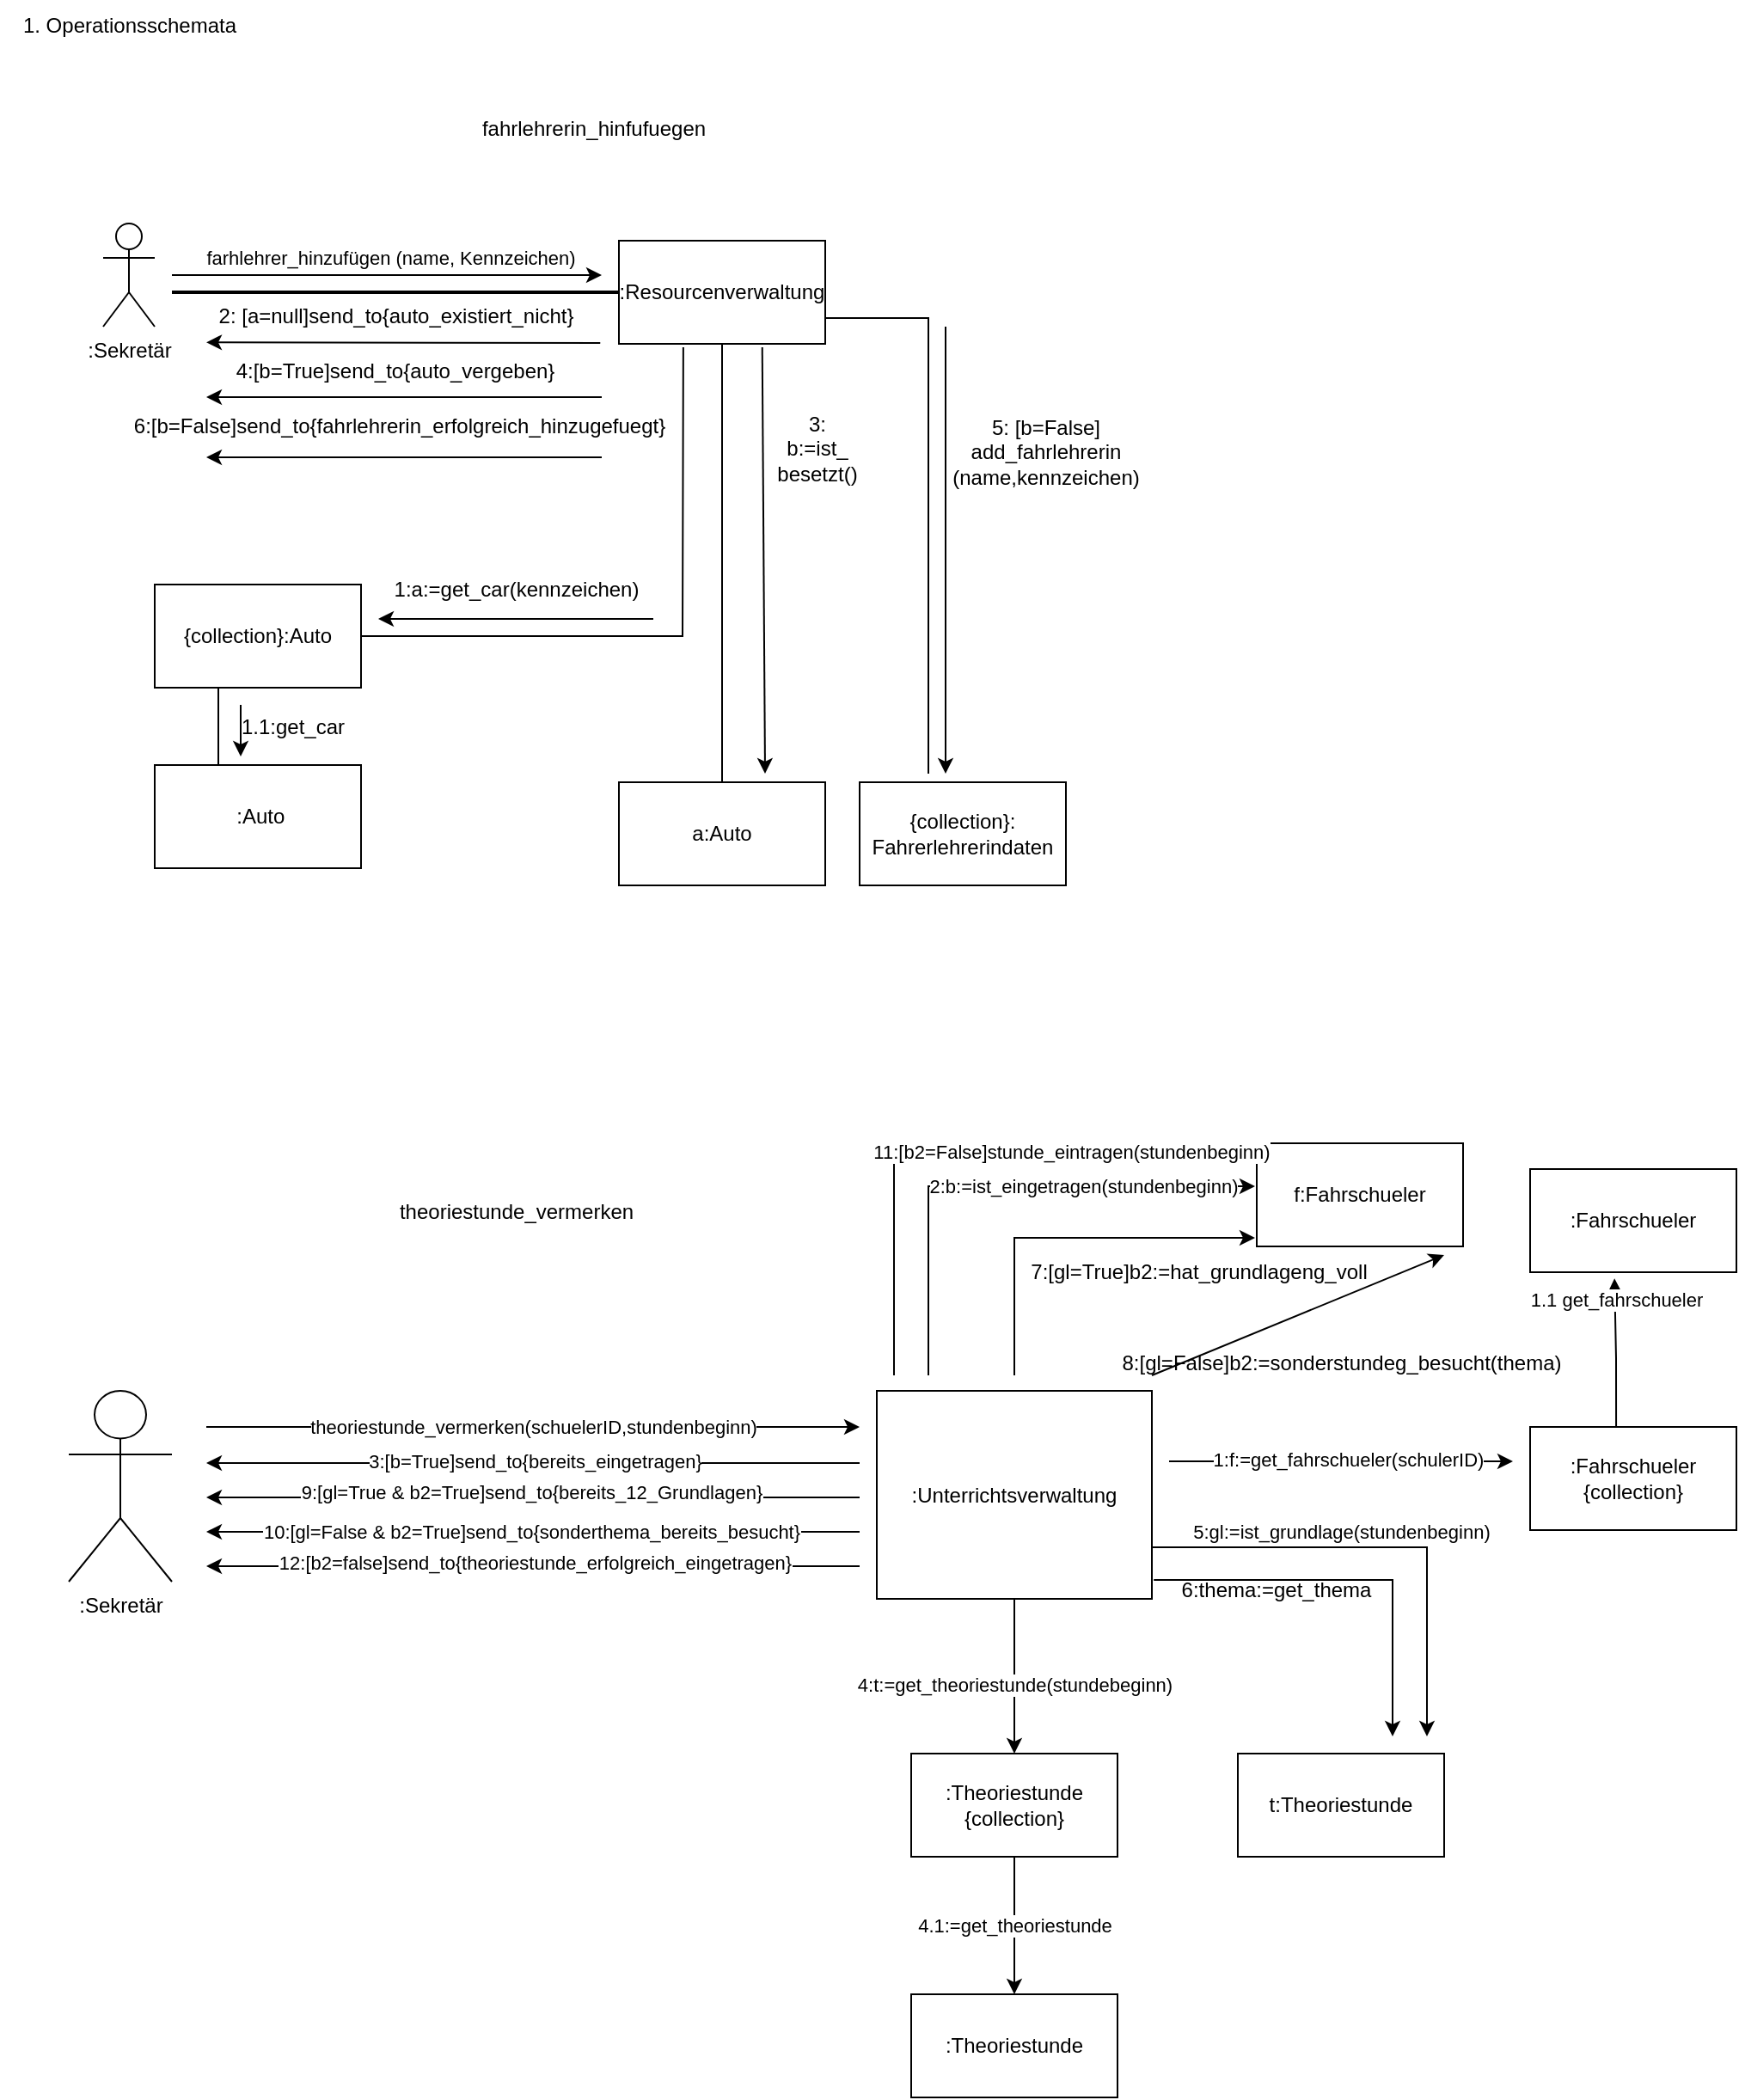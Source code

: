 <mxfile version="22.1.4" type="github">
  <diagram name="Page-1" id="LbJquXeahdp7IvyI3gh7">
    <mxGraphModel dx="1053" dy="791" grid="1" gridSize="10" guides="1" tooltips="1" connect="1" arrows="1" fold="1" page="1" pageScale="1" pageWidth="827" pageHeight="1169" math="0" shadow="0">
      <root>
        <mxCell id="0" />
        <mxCell id="1" parent="0" />
        <mxCell id="NwTE_3BF-HPKNPJaqcbn-1" value=":Sekretär" style="shape=umlActor;verticalLabelPosition=bottom;verticalAlign=top;html=1;outlineConnect=0;" parent="1" vertex="1">
          <mxGeometry x="80" y="200" width="30" height="60" as="geometry" />
        </mxCell>
        <mxCell id="NwTE_3BF-HPKNPJaqcbn-2" value=":Resourcenverwaltung" style="rounded=0;whiteSpace=wrap;html=1;" parent="1" vertex="1">
          <mxGeometry x="380" y="210" width="120" height="60" as="geometry" />
        </mxCell>
        <mxCell id="NwTE_3BF-HPKNPJaqcbn-3" value="" style="endArrow=classic;html=1;rounded=0;" parent="1" edge="1">
          <mxGeometry width="50" height="50" relative="1" as="geometry">
            <mxPoint x="120" y="230" as="sourcePoint" />
            <mxPoint x="370" y="230" as="targetPoint" />
          </mxGeometry>
        </mxCell>
        <mxCell id="NwTE_3BF-HPKNPJaqcbn-4" value="farhlehrer_hinzufügen (name, Kennzeichen)" style="edgeLabel;html=1;align=center;verticalAlign=middle;resizable=0;points=[];" parent="NwTE_3BF-HPKNPJaqcbn-3" vertex="1" connectable="0">
          <mxGeometry x="0.016" y="3" relative="1" as="geometry">
            <mxPoint y="-7" as="offset" />
          </mxGeometry>
        </mxCell>
        <mxCell id="NwTE_3BF-HPKNPJaqcbn-5" value="" style="endArrow=none;html=1;rounded=0;entryX=0;entryY=0.5;entryDx=0;entryDy=0;strokeWidth=2;" parent="1" target="NwTE_3BF-HPKNPJaqcbn-2" edge="1">
          <mxGeometry width="50" height="50" relative="1" as="geometry">
            <mxPoint x="120" y="240" as="sourcePoint" />
            <mxPoint x="440" y="310" as="targetPoint" />
          </mxGeometry>
        </mxCell>
        <mxCell id="NwTE_3BF-HPKNPJaqcbn-6" value="2: [a=null]send_to{auto_existiert_nicht}" style="text;html=1;align=center;verticalAlign=middle;resizable=0;points=[];autosize=1;strokeColor=none;fillColor=none;" parent="1" vertex="1">
          <mxGeometry x="135" y="239.17" width="230" height="30" as="geometry" />
        </mxCell>
        <mxCell id="NwTE_3BF-HPKNPJaqcbn-7" value="" style="endArrow=classic;html=1;rounded=0;exitX=1.018;exitY=1.011;exitDx=0;exitDy=0;exitPerimeter=0;" parent="1" source="NwTE_3BF-HPKNPJaqcbn-6" edge="1">
          <mxGeometry width="50" height="50" relative="1" as="geometry">
            <mxPoint x="370" y="279.17" as="sourcePoint" />
            <mxPoint x="140" y="269.17" as="targetPoint" />
          </mxGeometry>
        </mxCell>
        <mxCell id="NwTE_3BF-HPKNPJaqcbn-8" value="4:[b=True]send_to{auto_vergeben}" style="text;html=1;strokeColor=none;fillColor=none;align=center;verticalAlign=middle;whiteSpace=wrap;rounded=0;" parent="1" vertex="1">
          <mxGeometry x="150" y="271" width="200" height="30" as="geometry" />
        </mxCell>
        <mxCell id="NwTE_3BF-HPKNPJaqcbn-10" value="" style="endArrow=classic;html=1;rounded=0;" parent="1" edge="1">
          <mxGeometry width="50" height="50" relative="1" as="geometry">
            <mxPoint x="370" y="301" as="sourcePoint" />
            <mxPoint x="140" y="301" as="targetPoint" />
          </mxGeometry>
        </mxCell>
        <mxCell id="NwTE_3BF-HPKNPJaqcbn-16" value="3:&lt;br&gt;b:=ist_&lt;br&gt;besetzt()" style="text;html=1;align=center;verticalAlign=middle;resizable=0;points=[];autosize=1;strokeColor=none;fillColor=none;" parent="1" vertex="1">
          <mxGeometry x="460" y="301" width="70" height="60" as="geometry" />
        </mxCell>
        <mxCell id="NwTE_3BF-HPKNPJaqcbn-17" value="{collection}:Auto" style="whiteSpace=wrap;html=1;" parent="1" vertex="1">
          <mxGeometry x="110" y="410" width="120" height="60" as="geometry" />
        </mxCell>
        <mxCell id="NwTE_3BF-HPKNPJaqcbn-18" value="" style="endArrow=none;html=1;rounded=0;entryX=0.312;entryY=1.033;entryDx=0;entryDy=0;entryPerimeter=0;exitX=1;exitY=0.5;exitDx=0;exitDy=0;" parent="1" source="NwTE_3BF-HPKNPJaqcbn-17" target="NwTE_3BF-HPKNPJaqcbn-2" edge="1">
          <mxGeometry width="50" height="50" relative="1" as="geometry">
            <mxPoint x="417" y="440" as="sourcePoint" />
            <mxPoint x="440" y="260" as="targetPoint" />
            <Array as="points">
              <mxPoint x="417" y="440" />
            </Array>
          </mxGeometry>
        </mxCell>
        <mxCell id="NwTE_3BF-HPKNPJaqcbn-19" value="" style="endArrow=classic;html=1;rounded=0;" parent="1" edge="1">
          <mxGeometry width="50" height="50" relative="1" as="geometry">
            <mxPoint x="400" y="430" as="sourcePoint" />
            <mxPoint x="240" y="430" as="targetPoint" />
          </mxGeometry>
        </mxCell>
        <mxCell id="NwTE_3BF-HPKNPJaqcbn-20" value="1:a:=get_car(kennzeichen)" style="text;html=1;align=center;verticalAlign=middle;resizable=0;points=[];autosize=1;strokeColor=none;fillColor=none;" parent="1" vertex="1">
          <mxGeometry x="235" y="398" width="170" height="30" as="geometry" />
        </mxCell>
        <mxCell id="NwTE_3BF-HPKNPJaqcbn-22" value="&amp;nbsp;:Auto" style="whiteSpace=wrap;html=1;" parent="1" vertex="1">
          <mxGeometry x="110" y="515" width="120" height="60" as="geometry" />
        </mxCell>
        <mxCell id="NwTE_3BF-HPKNPJaqcbn-23" value="" style="endArrow=none;html=1;rounded=0;entryX=0.5;entryY=0;entryDx=0;entryDy=0;exitX=0.5;exitY=1;exitDx=0;exitDy=0;" parent="1" edge="1">
          <mxGeometry width="50" height="50" relative="1" as="geometry">
            <mxPoint x="147" y="470" as="sourcePoint" />
            <mxPoint x="147" y="515" as="targetPoint" />
          </mxGeometry>
        </mxCell>
        <mxCell id="NwTE_3BF-HPKNPJaqcbn-24" value="" style="endArrow=classic;html=1;rounded=0;" parent="1" edge="1">
          <mxGeometry width="50" height="50" relative="1" as="geometry">
            <mxPoint x="160" y="480" as="sourcePoint" />
            <mxPoint x="160" y="510" as="targetPoint" />
          </mxGeometry>
        </mxCell>
        <mxCell id="NwTE_3BF-HPKNPJaqcbn-25" value="1.1:get_car" style="text;html=1;align=center;verticalAlign=middle;resizable=0;points=[];autosize=1;strokeColor=none;fillColor=none;" parent="1" vertex="1">
          <mxGeometry x="150" y="478" width="80" height="30" as="geometry" />
        </mxCell>
        <mxCell id="NwTE_3BF-HPKNPJaqcbn-26" value="a:Auto" style="whiteSpace=wrap;html=1;" parent="1" vertex="1">
          <mxGeometry x="380" y="525" width="120" height="60" as="geometry" />
        </mxCell>
        <mxCell id="NwTE_3BF-HPKNPJaqcbn-27" value="" style="endArrow=none;html=1;rounded=0;entryX=0.5;entryY=1;entryDx=0;entryDy=0;exitX=0.5;exitY=0;exitDx=0;exitDy=0;" parent="1" source="NwTE_3BF-HPKNPJaqcbn-26" target="NwTE_3BF-HPKNPJaqcbn-2" edge="1">
          <mxGeometry width="50" height="50" relative="1" as="geometry">
            <mxPoint x="360" y="430" as="sourcePoint" />
            <mxPoint x="410" y="380" as="targetPoint" />
          </mxGeometry>
        </mxCell>
        <mxCell id="NwTE_3BF-HPKNPJaqcbn-29" value="" style="endArrow=classic;html=1;rounded=0;exitX=0.653;exitY=1.033;exitDx=0;exitDy=0;exitPerimeter=0;" parent="1" edge="1">
          <mxGeometry width="50" height="50" relative="1" as="geometry">
            <mxPoint x="463.36" y="271.98" as="sourcePoint" />
            <mxPoint x="465" y="520" as="targetPoint" />
          </mxGeometry>
        </mxCell>
        <mxCell id="NwTE_3BF-HPKNPJaqcbn-30" value="{collection}:&lt;br&gt;Fahrerlehrerindaten" style="whiteSpace=wrap;html=1;" parent="1" vertex="1">
          <mxGeometry x="520" y="525" width="120" height="60" as="geometry" />
        </mxCell>
        <mxCell id="NwTE_3BF-HPKNPJaqcbn-31" value="" style="endArrow=none;html=1;rounded=0;entryX=1;entryY=0.75;entryDx=0;entryDy=0;" parent="1" target="NwTE_3BF-HPKNPJaqcbn-2" edge="1">
          <mxGeometry width="50" height="50" relative="1" as="geometry">
            <mxPoint x="560" y="520" as="sourcePoint" />
            <mxPoint x="550" y="450" as="targetPoint" />
            <Array as="points">
              <mxPoint x="560" y="255" />
            </Array>
          </mxGeometry>
        </mxCell>
        <mxCell id="NwTE_3BF-HPKNPJaqcbn-32" value="" style="endArrow=classic;html=1;rounded=0;" parent="1" edge="1">
          <mxGeometry width="50" height="50" relative="1" as="geometry">
            <mxPoint x="570" y="260" as="sourcePoint" />
            <mxPoint x="570" y="520" as="targetPoint" />
          </mxGeometry>
        </mxCell>
        <mxCell id="NwTE_3BF-HPKNPJaqcbn-33" value="5: [b=False]&lt;br&gt;add_fahrlehrerin&lt;br&gt;(name,kennzeichen)" style="text;html=1;align=center;verticalAlign=middle;resizable=0;points=[];autosize=1;strokeColor=none;fillColor=none;" parent="1" vertex="1">
          <mxGeometry x="563" y="303" width="130" height="60" as="geometry" />
        </mxCell>
        <mxCell id="NwTE_3BF-HPKNPJaqcbn-34" value="6:[b=False]send_to{fahrlehrerin_erfolgreich_hinzugefuegt}" style="text;html=1;align=center;verticalAlign=middle;resizable=0;points=[];autosize=1;strokeColor=none;fillColor=none;" parent="1" vertex="1">
          <mxGeometry x="87" y="303" width="330" height="30" as="geometry" />
        </mxCell>
        <mxCell id="NwTE_3BF-HPKNPJaqcbn-35" value="" style="endArrow=classic;html=1;rounded=0;" parent="1" edge="1">
          <mxGeometry width="50" height="50" relative="1" as="geometry">
            <mxPoint x="370" y="336" as="sourcePoint" />
            <mxPoint x="140" y="336" as="targetPoint" />
          </mxGeometry>
        </mxCell>
        <mxCell id="8Wq8IT67EElzMvXyzUba-1" value="fahrlehrerin_hinfufuegen&lt;br&gt;" style="text;html=1;align=center;verticalAlign=middle;resizable=0;points=[];autosize=1;strokeColor=none;fillColor=none;" parent="1" vertex="1">
          <mxGeometry x="290" y="130" width="150" height="30" as="geometry" />
        </mxCell>
        <mxCell id="8Wq8IT67EElzMvXyzUba-3" value="1. Operationsschemata" style="text;html=1;align=center;verticalAlign=middle;resizable=0;points=[];autosize=1;strokeColor=none;fillColor=none;" parent="1" vertex="1">
          <mxGeometry x="20" y="70" width="150" height="30" as="geometry" />
        </mxCell>
        <mxCell id="8Wq8IT67EElzMvXyzUba-6" value=":Sekretär" style="shape=umlActor;verticalLabelPosition=bottom;verticalAlign=top;html=1;outlineConnect=0;" parent="1" vertex="1">
          <mxGeometry x="60" y="879" width="60" height="111" as="geometry" />
        </mxCell>
        <mxCell id="8Wq8IT67EElzMvXyzUba-16" value="theoriestunde_vermerken" style="text;html=1;align=center;verticalAlign=middle;resizable=0;points=[];autosize=1;strokeColor=none;fillColor=none;" parent="1" vertex="1">
          <mxGeometry x="240" y="760" width="160" height="30" as="geometry" />
        </mxCell>
        <mxCell id="8Wq8IT67EElzMvXyzUba-23" value=":Unterrichtsverwaltung" style="whiteSpace=wrap;html=1;" parent="1" vertex="1">
          <mxGeometry x="530" y="879" width="160" height="121" as="geometry" />
        </mxCell>
        <mxCell id="8Wq8IT67EElzMvXyzUba-26" value="" style="endArrow=classic;html=1;rounded=0;" parent="1" edge="1">
          <mxGeometry width="50" height="50" relative="1" as="geometry">
            <mxPoint x="140" y="900" as="sourcePoint" />
            <mxPoint x="520" y="900" as="targetPoint" />
          </mxGeometry>
        </mxCell>
        <mxCell id="8Wq8IT67EElzMvXyzUba-27" value="theoriestunde_vermerken(schuelerID,stundenbeginn)" style="edgeLabel;html=1;align=center;verticalAlign=middle;resizable=0;points=[];" parent="8Wq8IT67EElzMvXyzUba-26" vertex="1" connectable="0">
          <mxGeometry x="0.014" y="-1" relative="1" as="geometry">
            <mxPoint x="-3" y="-1" as="offset" />
          </mxGeometry>
        </mxCell>
        <mxCell id="8Wq8IT67EElzMvXyzUba-28" value="" style="endArrow=classic;html=1;rounded=0;" parent="1" edge="1">
          <mxGeometry width="50" height="50" relative="1" as="geometry">
            <mxPoint x="520" y="921" as="sourcePoint" />
            <mxPoint x="140" y="921" as="targetPoint" />
          </mxGeometry>
        </mxCell>
        <mxCell id="8Wq8IT67EElzMvXyzUba-36" value="3:[b=True]send_to{bereits_eingetragen}" style="edgeLabel;html=1;align=center;verticalAlign=middle;resizable=0;points=[];" parent="8Wq8IT67EElzMvXyzUba-28" vertex="1" connectable="0">
          <mxGeometry x="-0.005" y="-1" relative="1" as="geometry">
            <mxPoint as="offset" />
          </mxGeometry>
        </mxCell>
        <mxCell id="8Wq8IT67EElzMvXyzUba-29" value="" style="endArrow=classic;html=1;rounded=0;" parent="1" edge="1">
          <mxGeometry width="50" height="50" relative="1" as="geometry">
            <mxPoint x="520" y="941" as="sourcePoint" />
            <mxPoint x="140" y="941" as="targetPoint" />
          </mxGeometry>
        </mxCell>
        <mxCell id="8Wq8IT67EElzMvXyzUba-37" value="9:[gl=True &amp;amp; b2=True]send_to{bereits_12_Grundlagen}" style="edgeLabel;html=1;align=center;verticalAlign=middle;resizable=0;points=[];" parent="8Wq8IT67EElzMvXyzUba-29" vertex="1" connectable="0">
          <mxGeometry x="0.009" y="-3" relative="1" as="geometry">
            <mxPoint as="offset" />
          </mxGeometry>
        </mxCell>
        <mxCell id="8Wq8IT67EElzMvXyzUba-30" value="" style="endArrow=classic;html=1;rounded=0;" parent="1" edge="1">
          <mxGeometry width="50" height="50" relative="1" as="geometry">
            <mxPoint x="520" y="961" as="sourcePoint" />
            <mxPoint x="140" y="961" as="targetPoint" />
          </mxGeometry>
        </mxCell>
        <mxCell id="8Wq8IT67EElzMvXyzUba-38" value="10:[gl=False &amp;amp; b2=True]send_to{sonderthema_bereits_besucht}" style="edgeLabel;html=1;align=center;verticalAlign=middle;resizable=0;points=[];" parent="8Wq8IT67EElzMvXyzUba-30" vertex="1" connectable="0">
          <mxGeometry x="0.009" relative="1" as="geometry">
            <mxPoint as="offset" />
          </mxGeometry>
        </mxCell>
        <mxCell id="8Wq8IT67EElzMvXyzUba-32" value="" style="endArrow=classic;html=1;rounded=0;" parent="1" edge="1">
          <mxGeometry width="50" height="50" relative="1" as="geometry">
            <mxPoint x="520" y="981" as="sourcePoint" />
            <mxPoint x="140" y="981" as="targetPoint" />
          </mxGeometry>
        </mxCell>
        <mxCell id="8Wq8IT67EElzMvXyzUba-39" value="12:[b2=false]send_to{theoriestunde_erfolgreich_eingetragen}" style="edgeLabel;html=1;align=center;verticalAlign=middle;resizable=0;points=[];" parent="8Wq8IT67EElzMvXyzUba-32" vertex="1" connectable="0">
          <mxGeometry x="-0.002" y="-2" relative="1" as="geometry">
            <mxPoint as="offset" />
          </mxGeometry>
        </mxCell>
        <mxCell id="8Wq8IT67EElzMvXyzUba-41" value=":Fahrschueler&lt;br&gt;{collection}" style="whiteSpace=wrap;html=1;" parent="1" vertex="1">
          <mxGeometry x="910" y="900" width="120" height="60" as="geometry" />
        </mxCell>
        <mxCell id="8Wq8IT67EElzMvXyzUba-42" value=":Fahrschueler" style="whiteSpace=wrap;html=1;" parent="1" vertex="1">
          <mxGeometry x="910" y="750" width="120" height="60" as="geometry" />
        </mxCell>
        <mxCell id="8Wq8IT67EElzMvXyzUba-46" value="" style="endArrow=classic;html=1;rounded=0;" parent="1" edge="1">
          <mxGeometry width="50" height="50" relative="1" as="geometry">
            <mxPoint x="700" y="920" as="sourcePoint" />
            <mxPoint x="900" y="920" as="targetPoint" />
          </mxGeometry>
        </mxCell>
        <mxCell id="8Wq8IT67EElzMvXyzUba-48" value="1:f:=get_fahrschueler(schulerID)" style="edgeLabel;html=1;align=center;verticalAlign=middle;resizable=0;points=[];" parent="8Wq8IT67EElzMvXyzUba-46" vertex="1" connectable="0">
          <mxGeometry x="0.033" y="1" relative="1" as="geometry">
            <mxPoint as="offset" />
          </mxGeometry>
        </mxCell>
        <mxCell id="8Wq8IT67EElzMvXyzUba-47" value=":Theoriestunde&lt;br&gt;{collection}" style="whiteSpace=wrap;html=1;" parent="1" vertex="1">
          <mxGeometry x="550" y="1090" width="120" height="60" as="geometry" />
        </mxCell>
        <mxCell id="et58-WGhzLU7ePrpuMG2-1" value="" style="endArrow=classic;html=1;rounded=0;exitX=0.417;exitY=0;exitDx=0;exitDy=0;exitPerimeter=0;entryX=0.409;entryY=1.061;entryDx=0;entryDy=0;entryPerimeter=0;" edge="1" parent="1" source="8Wq8IT67EElzMvXyzUba-41" target="8Wq8IT67EElzMvXyzUba-42">
          <mxGeometry width="50" height="50" relative="1" as="geometry">
            <mxPoint x="1140" y="900" as="sourcePoint" />
            <mxPoint x="1190" y="850" as="targetPoint" />
            <Array as="points">
              <mxPoint x="960" y="860" />
            </Array>
          </mxGeometry>
        </mxCell>
        <mxCell id="et58-WGhzLU7ePrpuMG2-2" value="1.1 get_fahrschueler" style="edgeLabel;html=1;align=center;verticalAlign=middle;resizable=0;points=[];" vertex="1" connectable="0" parent="et58-WGhzLU7ePrpuMG2-1">
          <mxGeometry x="0.036" relative="1" as="geometry">
            <mxPoint y="-30" as="offset" />
          </mxGeometry>
        </mxCell>
        <mxCell id="et58-WGhzLU7ePrpuMG2-3" value="f:Fahrschueler" style="whiteSpace=wrap;html=1;" vertex="1" parent="1">
          <mxGeometry x="751" y="735" width="120" height="60" as="geometry" />
        </mxCell>
        <mxCell id="et58-WGhzLU7ePrpuMG2-5" value="" style="endArrow=classic;html=1;rounded=0;" edge="1" parent="1">
          <mxGeometry width="50" height="50" relative="1" as="geometry">
            <mxPoint x="560" y="870" as="sourcePoint" />
            <mxPoint x="750" y="760" as="targetPoint" />
            <Array as="points">
              <mxPoint x="560" y="760" />
            </Array>
          </mxGeometry>
        </mxCell>
        <mxCell id="et58-WGhzLU7ePrpuMG2-6" value="2:b:=ist_eingetragen(stundenbeginn)" style="edgeLabel;html=1;align=center;verticalAlign=middle;resizable=0;points=[];" vertex="1" connectable="0" parent="et58-WGhzLU7ePrpuMG2-5">
          <mxGeometry x="0.009" y="-3" relative="1" as="geometry">
            <mxPoint x="48" y="-3" as="offset" />
          </mxGeometry>
        </mxCell>
        <mxCell id="et58-WGhzLU7ePrpuMG2-7" value=":Theoriestunde" style="whiteSpace=wrap;html=1;" vertex="1" parent="1">
          <mxGeometry x="550" y="1230" width="120" height="60" as="geometry" />
        </mxCell>
        <mxCell id="et58-WGhzLU7ePrpuMG2-8" value="4:t:=get_theoriestunde(stundebeginn)" style="edgeStyle=none;orthogonalLoop=1;jettySize=auto;html=1;rounded=0;exitX=0.5;exitY=1;exitDx=0;exitDy=0;entryX=0.5;entryY=0;entryDx=0;entryDy=0;" edge="1" parent="1" source="8Wq8IT67EElzMvXyzUba-23" target="8Wq8IT67EElzMvXyzUba-47">
          <mxGeometry x="0.111" width="100" relative="1" as="geometry">
            <mxPoint x="510" y="1030" as="sourcePoint" />
            <mxPoint x="610" y="1030" as="targetPoint" />
            <Array as="points" />
            <mxPoint as="offset" />
          </mxGeometry>
        </mxCell>
        <mxCell id="et58-WGhzLU7ePrpuMG2-9" value="" style="edgeStyle=none;orthogonalLoop=1;jettySize=auto;html=1;rounded=0;exitX=0.5;exitY=1;exitDx=0;exitDy=0;entryX=0.5;entryY=0;entryDx=0;entryDy=0;" edge="1" parent="1" source="8Wq8IT67EElzMvXyzUba-47" target="et58-WGhzLU7ePrpuMG2-7">
          <mxGeometry width="100" relative="1" as="geometry">
            <mxPoint x="580" y="1170" as="sourcePoint" />
            <mxPoint x="680" y="1170" as="targetPoint" />
            <Array as="points" />
          </mxGeometry>
        </mxCell>
        <mxCell id="et58-WGhzLU7ePrpuMG2-10" value="4.1:=get_theoriestunde" style="edgeLabel;html=1;align=center;verticalAlign=middle;resizable=0;points=[];" vertex="1" connectable="0" parent="et58-WGhzLU7ePrpuMG2-9">
          <mxGeometry x="-0.008" relative="1" as="geometry">
            <mxPoint as="offset" />
          </mxGeometry>
        </mxCell>
        <mxCell id="et58-WGhzLU7ePrpuMG2-11" value="t:Theoriestunde" style="whiteSpace=wrap;html=1;" vertex="1" parent="1">
          <mxGeometry x="740" y="1090" width="120" height="60" as="geometry" />
        </mxCell>
        <mxCell id="et58-WGhzLU7ePrpuMG2-12" value="" style="edgeStyle=none;orthogonalLoop=1;jettySize=auto;html=1;rounded=0;" edge="1" parent="1">
          <mxGeometry width="100" relative="1" as="geometry">
            <mxPoint x="690" y="970" as="sourcePoint" />
            <mxPoint x="850" y="1080" as="targetPoint" />
            <Array as="points">
              <mxPoint x="850" y="970" />
            </Array>
          </mxGeometry>
        </mxCell>
        <mxCell id="et58-WGhzLU7ePrpuMG2-13" value="5:gl:=ist_grundlage(stundenbeginn)" style="edgeLabel;html=1;align=center;verticalAlign=middle;resizable=0;points=[];" vertex="1" connectable="0" parent="et58-WGhzLU7ePrpuMG2-12">
          <mxGeometry x="0.278" y="-1" relative="1" as="geometry">
            <mxPoint x="-49" y="-22" as="offset" />
          </mxGeometry>
        </mxCell>
        <mxCell id="et58-WGhzLU7ePrpuMG2-15" value="" style="endArrow=classic;html=1;rounded=0;" edge="1" parent="1">
          <mxGeometry width="50" height="50" relative="1" as="geometry">
            <mxPoint x="610" y="870" as="sourcePoint" />
            <mxPoint x="750" y="790" as="targetPoint" />
            <Array as="points">
              <mxPoint x="610" y="790" />
            </Array>
          </mxGeometry>
        </mxCell>
        <mxCell id="et58-WGhzLU7ePrpuMG2-16" value="7:[gl=True]b2:=hat_grundlageng_voll" style="text;html=1;align=center;verticalAlign=middle;resizable=0;points=[];autosize=1;strokeColor=none;fillColor=none;" vertex="1" parent="1">
          <mxGeometry x="607" y="795" width="220" height="30" as="geometry" />
        </mxCell>
        <mxCell id="et58-WGhzLU7ePrpuMG2-17" value="" style="endArrow=classic;html=1;rounded=0;" edge="1" parent="1">
          <mxGeometry width="50" height="50" relative="1" as="geometry">
            <mxPoint x="690" y="870" as="sourcePoint" />
            <mxPoint x="860" y="800" as="targetPoint" />
          </mxGeometry>
        </mxCell>
        <mxCell id="et58-WGhzLU7ePrpuMG2-18" value="8:[gl=False]b2:=sonderstundeg_besucht(thema)" style="text;html=1;align=center;verticalAlign=middle;resizable=0;points=[];autosize=1;strokeColor=none;fillColor=none;" vertex="1" parent="1">
          <mxGeometry x="660" y="848" width="280" height="30" as="geometry" />
        </mxCell>
        <mxCell id="et58-WGhzLU7ePrpuMG2-19" value="" style="edgeStyle=none;orthogonalLoop=1;jettySize=auto;html=1;rounded=0;exitX=1.007;exitY=0.909;exitDx=0;exitDy=0;exitPerimeter=0;" edge="1" parent="1" source="8Wq8IT67EElzMvXyzUba-23">
          <mxGeometry width="100" relative="1" as="geometry">
            <mxPoint x="710" y="1000" as="sourcePoint" />
            <mxPoint x="830" y="1080" as="targetPoint" />
            <Array as="points">
              <mxPoint x="830" y="989" />
            </Array>
          </mxGeometry>
        </mxCell>
        <mxCell id="et58-WGhzLU7ePrpuMG2-20" value="6:thema:=get_thema" style="text;html=1;align=center;verticalAlign=middle;resizable=0;points=[];autosize=1;strokeColor=none;fillColor=none;" vertex="1" parent="1">
          <mxGeometry x="697" y="980" width="130" height="30" as="geometry" />
        </mxCell>
        <mxCell id="et58-WGhzLU7ePrpuMG2-21" value="" style="endArrow=classic;html=1;rounded=0;" edge="1" parent="1">
          <mxGeometry width="50" height="50" relative="1" as="geometry">
            <mxPoint x="540" y="870" as="sourcePoint" />
            <mxPoint x="750" y="740" as="targetPoint" />
            <Array as="points">
              <mxPoint x="540" y="740" />
            </Array>
          </mxGeometry>
        </mxCell>
        <mxCell id="et58-WGhzLU7ePrpuMG2-22" value="11:[b2=False]stunde_eintragen(stundenbeginn)" style="edgeLabel;html=1;align=center;verticalAlign=middle;resizable=0;points=[];" vertex="1" connectable="0" parent="et58-WGhzLU7ePrpuMG2-21">
          <mxGeometry x="0.37" relative="1" as="geometry">
            <mxPoint as="offset" />
          </mxGeometry>
        </mxCell>
      </root>
    </mxGraphModel>
  </diagram>
</mxfile>
